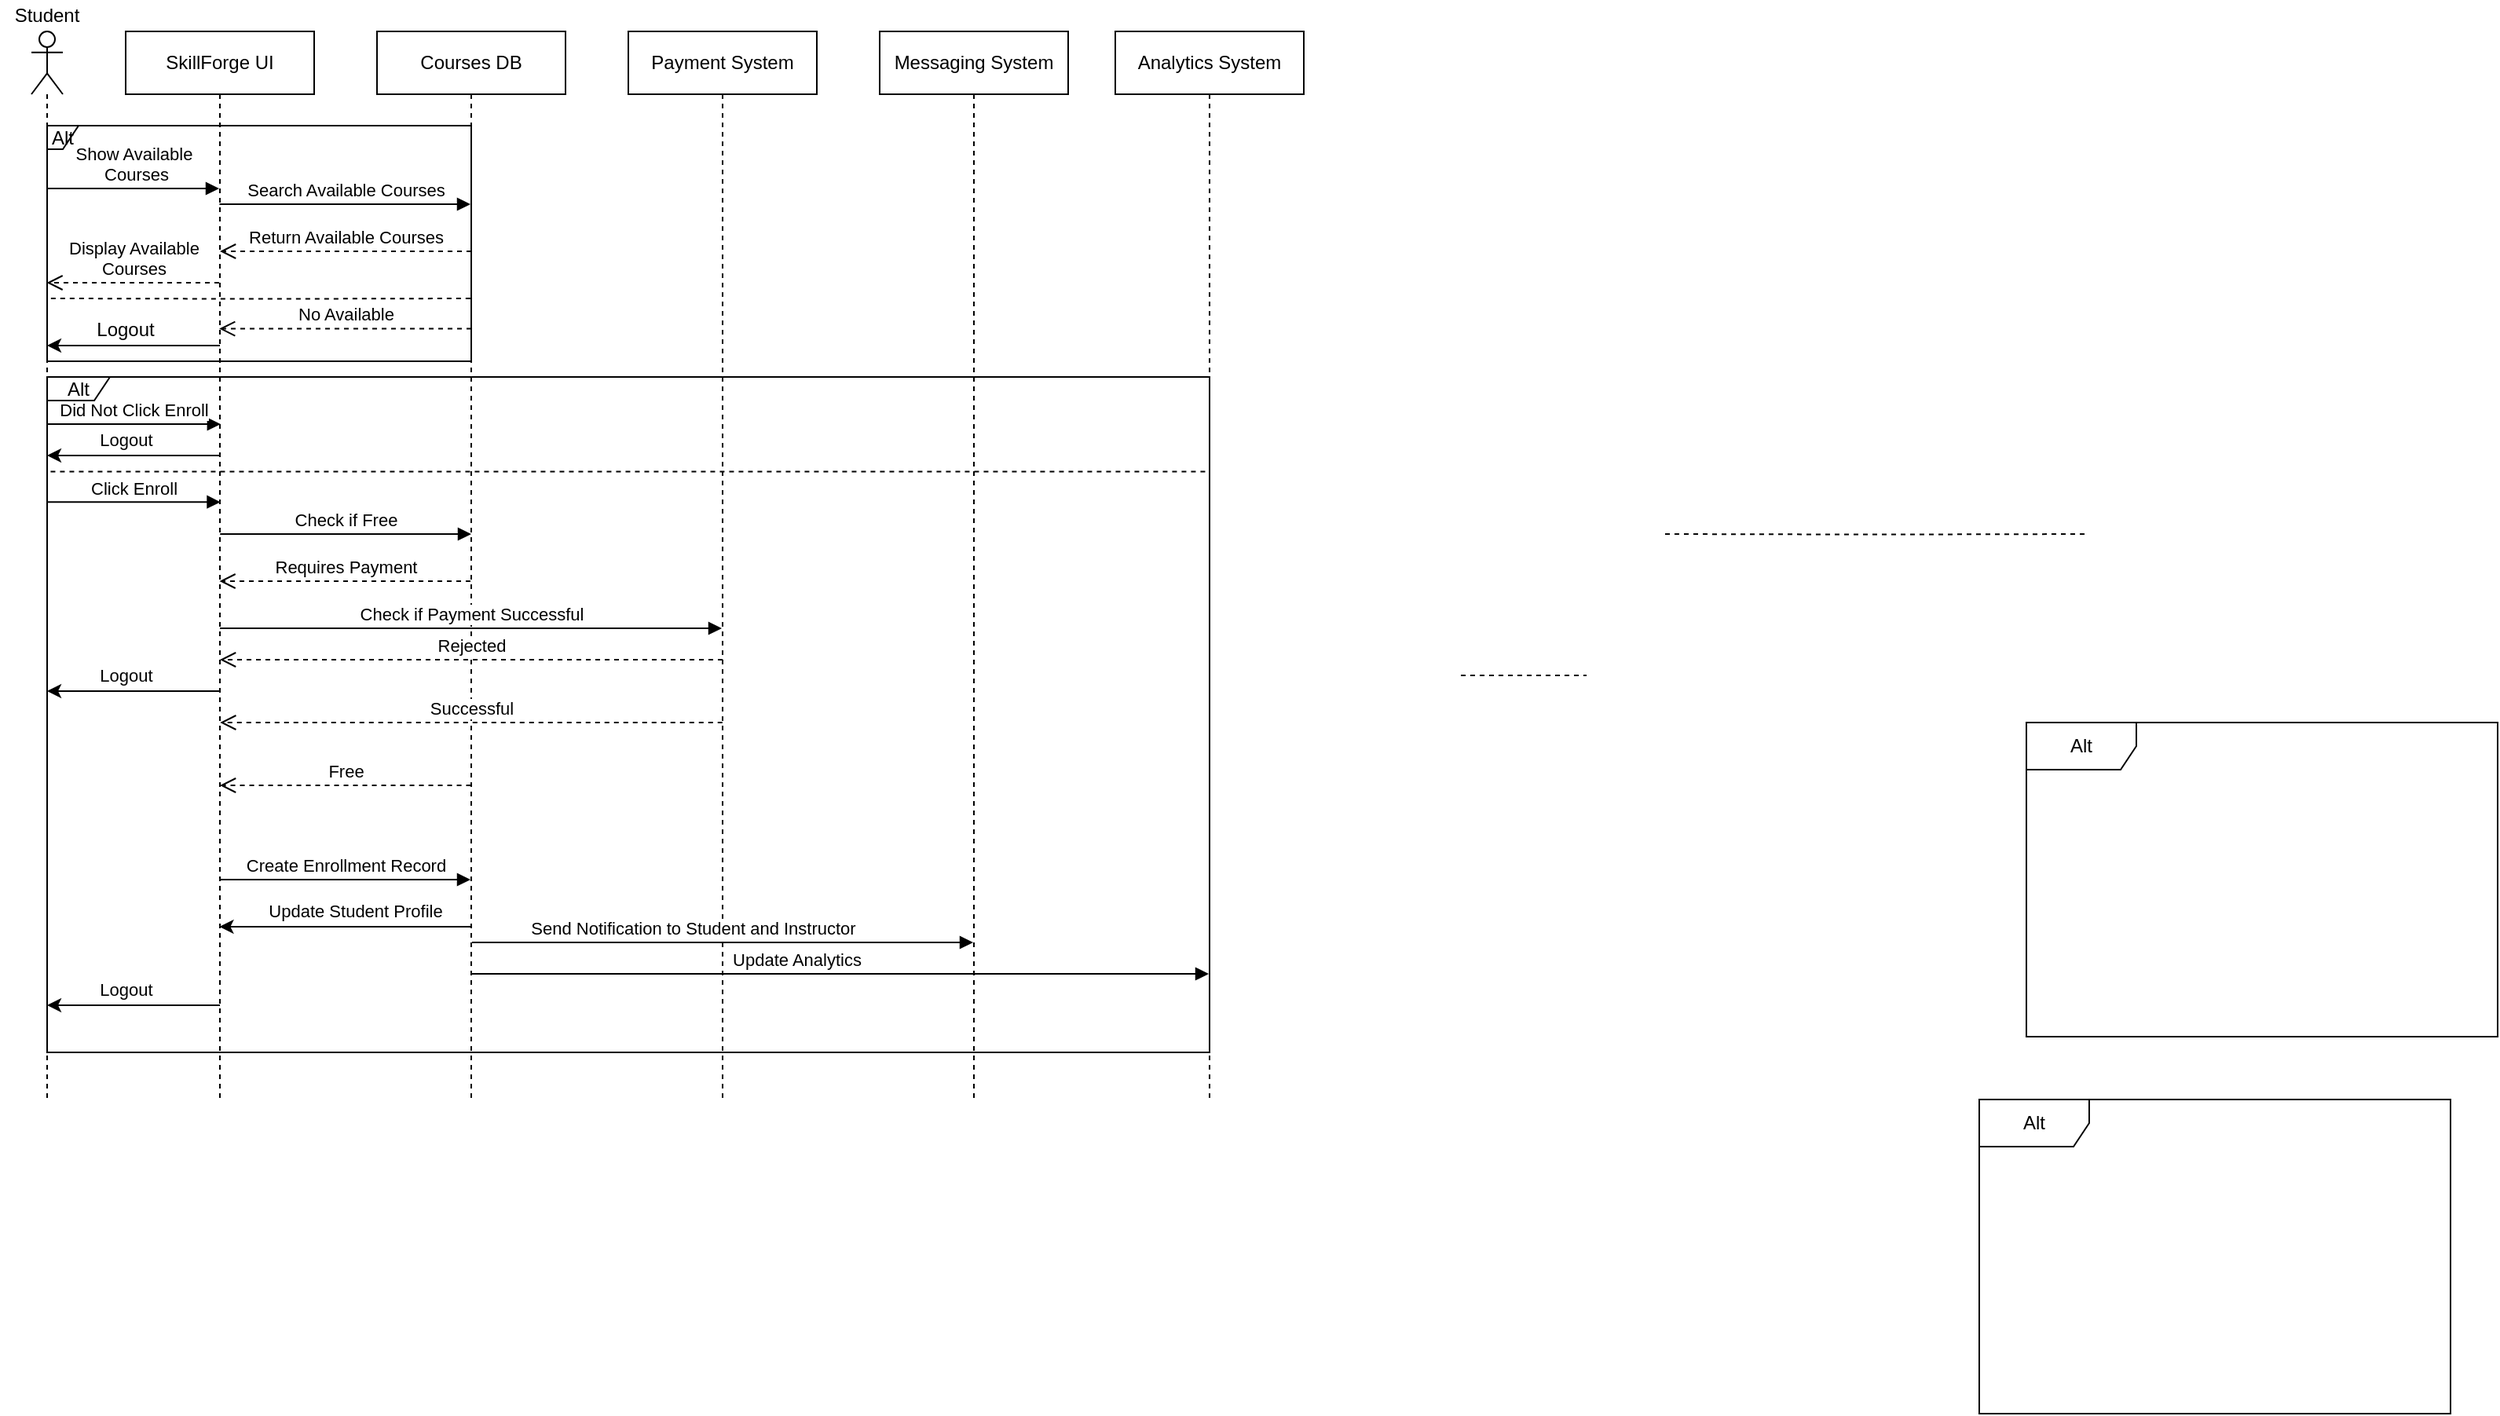 <mxfile version="28.2.8">
  <diagram name="Page-1" id="lF81oiY1hW8vtEZ666zX">
    <mxGraphModel dx="1561" dy="803" grid="1" gridSize="10" guides="1" tooltips="1" connect="1" arrows="1" fold="1" page="1" pageScale="1" pageWidth="850" pageHeight="1100" math="0" shadow="0">
      <root>
        <mxCell id="0" />
        <mxCell id="1" parent="0" />
        <mxCell id="_FFkfSNyMcupRzHrC7Rn-21" value="SkillForge UI" style="shape=umlLifeline;perimeter=lifelinePerimeter;whiteSpace=wrap;html=1;container=1;dropTarget=0;collapsible=0;recursiveResize=0;outlineConnect=0;portConstraint=eastwest;newEdgeStyle={&quot;curved&quot;:0,&quot;rounded&quot;:0};" vertex="1" parent="1">
          <mxGeometry x="160" y="80" width="120" height="680" as="geometry" />
        </mxCell>
        <mxCell id="_FFkfSNyMcupRzHrC7Rn-22" value="" style="shape=umlLifeline;perimeter=lifelinePerimeter;whiteSpace=wrap;html=1;container=1;dropTarget=0;collapsible=0;recursiveResize=0;outlineConnect=0;portConstraint=eastwest;newEdgeStyle={&quot;curved&quot;:0,&quot;rounded&quot;:0};participant=umlActor;" vertex="1" parent="1">
          <mxGeometry x="100" y="80" width="20" height="680" as="geometry" />
        </mxCell>
        <mxCell id="_FFkfSNyMcupRzHrC7Rn-23" value="Courses DB" style="shape=umlLifeline;perimeter=lifelinePerimeter;whiteSpace=wrap;html=1;container=1;dropTarget=0;collapsible=0;recursiveResize=0;outlineConnect=0;portConstraint=eastwest;newEdgeStyle={&quot;curved&quot;:0,&quot;rounded&quot;:0};" vertex="1" parent="1">
          <mxGeometry x="320" y="80" width="120" height="680" as="geometry" />
        </mxCell>
        <mxCell id="_FFkfSNyMcupRzHrC7Rn-24" value="Payment System" style="shape=umlLifeline;perimeter=lifelinePerimeter;whiteSpace=wrap;html=1;container=1;dropTarget=0;collapsible=0;recursiveResize=0;outlineConnect=0;portConstraint=eastwest;newEdgeStyle={&quot;curved&quot;:0,&quot;rounded&quot;:0};" vertex="1" parent="1">
          <mxGeometry x="480" y="80" width="120" height="680" as="geometry" />
        </mxCell>
        <mxCell id="_FFkfSNyMcupRzHrC7Rn-25" value="Messaging System" style="shape=umlLifeline;perimeter=lifelinePerimeter;whiteSpace=wrap;html=1;container=1;dropTarget=0;collapsible=0;recursiveResize=0;outlineConnect=0;portConstraint=eastwest;newEdgeStyle={&quot;curved&quot;:0,&quot;rounded&quot;:0};" vertex="1" parent="1">
          <mxGeometry x="640" y="80" width="120" height="680" as="geometry" />
        </mxCell>
        <mxCell id="_FFkfSNyMcupRzHrC7Rn-26" value="Analytics System" style="shape=umlLifeline;perimeter=lifelinePerimeter;whiteSpace=wrap;html=1;container=1;dropTarget=0;collapsible=0;recursiveResize=0;outlineConnect=0;portConstraint=eastwest;newEdgeStyle={&quot;curved&quot;:0,&quot;rounded&quot;:0};" vertex="1" parent="1">
          <mxGeometry x="790" y="80" width="120" height="680" as="geometry" />
        </mxCell>
        <mxCell id="_FFkfSNyMcupRzHrC7Rn-27" value="Return Available Courses" style="html=1;verticalAlign=bottom;endArrow=open;dashed=1;endSize=8;curved=0;rounded=0;" edge="1" parent="1" target="_FFkfSNyMcupRzHrC7Rn-21">
          <mxGeometry relative="1" as="geometry">
            <mxPoint x="380" y="220" as="sourcePoint" />
            <mxPoint x="300" y="220" as="targetPoint" />
          </mxGeometry>
        </mxCell>
        <mxCell id="_FFkfSNyMcupRzHrC7Rn-28" value="Check if Payment Successful" style="html=1;verticalAlign=bottom;endArrow=block;curved=0;rounded=0;" edge="1" parent="1" target="_FFkfSNyMcupRzHrC7Rn-24">
          <mxGeometry width="80" relative="1" as="geometry">
            <mxPoint x="220" y="460" as="sourcePoint" />
            <mxPoint x="300" y="460" as="targetPoint" />
          </mxGeometry>
        </mxCell>
        <mxCell id="_FFkfSNyMcupRzHrC7Rn-29" value="Show Available&lt;div&gt;&amp;nbsp;Courses&lt;/div&gt;" style="html=1;verticalAlign=bottom;endArrow=block;curved=0;rounded=0;" edge="1" parent="1" source="_FFkfSNyMcupRzHrC7Rn-22" target="_FFkfSNyMcupRzHrC7Rn-21">
          <mxGeometry width="80" relative="1" as="geometry">
            <mxPoint x="130" y="160" as="sourcePoint" />
            <mxPoint x="210" y="160" as="targetPoint" />
            <Array as="points">
              <mxPoint x="170" y="180" />
            </Array>
          </mxGeometry>
        </mxCell>
        <mxCell id="_FFkfSNyMcupRzHrC7Rn-30" value="Search Available Courses" style="html=1;verticalAlign=bottom;endArrow=block;curved=0;rounded=0;" edge="1" parent="1" target="_FFkfSNyMcupRzHrC7Rn-23">
          <mxGeometry width="80" relative="1" as="geometry">
            <mxPoint x="219.731" y="190" as="sourcePoint" />
            <mxPoint x="370" y="190" as="targetPoint" />
          </mxGeometry>
        </mxCell>
        <mxCell id="_FFkfSNyMcupRzHrC7Rn-32" value="Display Available&lt;div&gt;Courses&lt;/div&gt;" style="html=1;verticalAlign=bottom;endArrow=open;dashed=1;endSize=8;curved=0;rounded=0;" edge="1" parent="1">
          <mxGeometry relative="1" as="geometry">
            <mxPoint x="219.5" y="240" as="sourcePoint" />
            <mxPoint x="109.731" y="240" as="targetPoint" />
          </mxGeometry>
        </mxCell>
        <mxCell id="_FFkfSNyMcupRzHrC7Rn-33" value="Click Enroll" style="html=1;verticalAlign=bottom;endArrow=block;curved=0;rounded=0;" edge="1" parent="1">
          <mxGeometry width="80" relative="1" as="geometry">
            <mxPoint x="110.001" y="379.62" as="sourcePoint" />
            <mxPoint x="220.27" y="379.62" as="targetPoint" />
            <Array as="points">
              <mxPoint x="140.27" y="379.62" />
              <mxPoint x="170.27" y="379.62" />
            </Array>
          </mxGeometry>
        </mxCell>
        <mxCell id="_FFkfSNyMcupRzHrC7Rn-34" value="No Available" style="html=1;verticalAlign=bottom;endArrow=open;dashed=1;endSize=8;curved=0;rounded=0;" edge="1" parent="1">
          <mxGeometry relative="1" as="geometry">
            <mxPoint x="380" y="269.29" as="sourcePoint" />
            <mxPoint x="219.571" y="269.29" as="targetPoint" />
            <Array as="points">
              <mxPoint x="280.5" y="269.29" />
            </Array>
          </mxGeometry>
        </mxCell>
        <mxCell id="_FFkfSNyMcupRzHrC7Rn-37" value="" style="endArrow=classic;html=1;rounded=0;" edge="1" parent="1" target="_FFkfSNyMcupRzHrC7Rn-22">
          <mxGeometry width="50" height="50" relative="1" as="geometry">
            <mxPoint x="220" y="280" as="sourcePoint" />
            <mxPoint x="120" y="280" as="targetPoint" />
          </mxGeometry>
        </mxCell>
        <mxCell id="_FFkfSNyMcupRzHrC7Rn-38" value="Logout" style="text;html=1;whiteSpace=wrap;strokeColor=none;fillColor=none;align=center;verticalAlign=middle;rounded=0;" vertex="1" parent="1">
          <mxGeometry x="130" y="260" width="60" height="20" as="geometry" />
        </mxCell>
        <mxCell id="_FFkfSNyMcupRzHrC7Rn-39" value="Check if Free" style="html=1;verticalAlign=bottom;endArrow=block;curved=0;rounded=0;" edge="1" parent="1">
          <mxGeometry x="-0.001" width="80" relative="1" as="geometry">
            <mxPoint x="220.111" y="400" as="sourcePoint" />
            <mxPoint x="380" y="400" as="targetPoint" />
            <Array as="points">
              <mxPoint x="330.38" y="400" />
            </Array>
            <mxPoint as="offset" />
          </mxGeometry>
        </mxCell>
        <mxCell id="_FFkfSNyMcupRzHrC7Rn-40" value="Student" style="text;html=1;whiteSpace=wrap;strokeColor=none;fillColor=none;align=center;verticalAlign=middle;rounded=0;" vertex="1" parent="1">
          <mxGeometry x="80" y="60" width="60" height="20" as="geometry" />
        </mxCell>
        <mxCell id="_FFkfSNyMcupRzHrC7Rn-43" value="Did Not Click Enroll" style="html=1;verticalAlign=bottom;endArrow=block;curved=0;rounded=0;" edge="1" parent="1">
          <mxGeometry width="80" relative="1" as="geometry">
            <mxPoint x="110.001" y="330" as="sourcePoint" />
            <mxPoint x="220.43" y="330" as="targetPoint" />
            <Array as="points">
              <mxPoint x="184.14" y="330" />
            </Array>
          </mxGeometry>
        </mxCell>
        <mxCell id="_FFkfSNyMcupRzHrC7Rn-44" value="" style="endArrow=classic;html=1;rounded=0;" edge="1" parent="1">
          <mxGeometry width="50" height="50" relative="1" as="geometry">
            <mxPoint x="220" y="350" as="sourcePoint" />
            <mxPoint x="110" y="350" as="targetPoint" />
          </mxGeometry>
        </mxCell>
        <mxCell id="_FFkfSNyMcupRzHrC7Rn-45" value="Logout" style="edgeLabel;html=1;align=center;verticalAlign=middle;resizable=0;points=[];" vertex="1" connectable="0" parent="_FFkfSNyMcupRzHrC7Rn-44">
          <mxGeometry x="0.473" relative="1" as="geometry">
            <mxPoint x="21" y="-10" as="offset" />
          </mxGeometry>
        </mxCell>
        <mxCell id="_FFkfSNyMcupRzHrC7Rn-46" value="Requires Payment" style="html=1;verticalAlign=bottom;endArrow=open;dashed=1;endSize=8;curved=0;rounded=0;" edge="1" parent="1">
          <mxGeometry relative="1" as="geometry">
            <mxPoint x="379.5" y="430.0" as="sourcePoint" />
            <mxPoint x="219.731" y="430.0" as="targetPoint" />
          </mxGeometry>
        </mxCell>
        <mxCell id="_FFkfSNyMcupRzHrC7Rn-47" value="Free" style="html=1;verticalAlign=bottom;endArrow=open;dashed=1;endSize=8;curved=0;rounded=0;" edge="1" parent="1">
          <mxGeometry relative="1" as="geometry">
            <mxPoint x="379.77" y="560.0" as="sourcePoint" />
            <mxPoint x="220.001" y="560.0" as="targetPoint" />
          </mxGeometry>
        </mxCell>
        <mxCell id="_FFkfSNyMcupRzHrC7Rn-48" value="Successful" style="html=1;verticalAlign=bottom;endArrow=open;dashed=1;endSize=8;curved=0;rounded=0;" edge="1" parent="1">
          <mxGeometry relative="1" as="geometry">
            <mxPoint x="539.88" y="520.0" as="sourcePoint" />
            <mxPoint x="220.111" y="520.0" as="targetPoint" />
          </mxGeometry>
        </mxCell>
        <mxCell id="_FFkfSNyMcupRzHrC7Rn-49" value="Rejected" style="html=1;verticalAlign=bottom;endArrow=open;dashed=1;endSize=8;curved=0;rounded=0;" edge="1" parent="1" target="_FFkfSNyMcupRzHrC7Rn-21">
          <mxGeometry relative="1" as="geometry">
            <mxPoint x="540" y="480" as="sourcePoint" />
            <mxPoint x="480" y="480" as="targetPoint" />
          </mxGeometry>
        </mxCell>
        <mxCell id="_FFkfSNyMcupRzHrC7Rn-50" value="" style="endArrow=classic;html=1;rounded=0;" edge="1" parent="1">
          <mxGeometry width="50" height="50" relative="1" as="geometry">
            <mxPoint x="220" y="500" as="sourcePoint" />
            <mxPoint x="110" y="500" as="targetPoint" />
          </mxGeometry>
        </mxCell>
        <mxCell id="_FFkfSNyMcupRzHrC7Rn-51" value="Logout" style="edgeLabel;html=1;align=center;verticalAlign=middle;resizable=0;points=[];" vertex="1" connectable="0" parent="_FFkfSNyMcupRzHrC7Rn-50">
          <mxGeometry x="0.473" relative="1" as="geometry">
            <mxPoint x="21" y="-10" as="offset" />
          </mxGeometry>
        </mxCell>
        <mxCell id="_FFkfSNyMcupRzHrC7Rn-55" value="Create Enrollment Record" style="html=1;verticalAlign=bottom;endArrow=block;curved=0;rounded=0;" edge="1" parent="1">
          <mxGeometry width="80" relative="1" as="geometry">
            <mxPoint x="220.001" y="620" as="sourcePoint" />
            <mxPoint x="379.5" y="620" as="targetPoint" />
          </mxGeometry>
        </mxCell>
        <mxCell id="_FFkfSNyMcupRzHrC7Rn-57" value="" style="endArrow=classic;html=1;rounded=0;" edge="1" parent="1">
          <mxGeometry width="50" height="50" relative="1" as="geometry">
            <mxPoint x="379.5" y="650.0" as="sourcePoint" />
            <mxPoint x="219.731" y="650.0" as="targetPoint" />
          </mxGeometry>
        </mxCell>
        <mxCell id="_FFkfSNyMcupRzHrC7Rn-58" value="Update Student Profile" style="edgeLabel;html=1;align=center;verticalAlign=middle;resizable=0;points=[];" vertex="1" connectable="0" parent="_FFkfSNyMcupRzHrC7Rn-57">
          <mxGeometry x="-0.077" y="1" relative="1" as="geometry">
            <mxPoint y="-11" as="offset" />
          </mxGeometry>
        </mxCell>
        <mxCell id="_FFkfSNyMcupRzHrC7Rn-65" value="Send Notification to Student and Instructor" style="html=1;verticalAlign=bottom;endArrow=block;curved=0;rounded=0;" edge="1" parent="1">
          <mxGeometry x="-0.122" width="80" relative="1" as="geometry">
            <mxPoint x="380.5" y="660" as="sourcePoint" />
            <mxPoint x="699.5" y="660" as="targetPoint" />
            <mxPoint as="offset" />
          </mxGeometry>
        </mxCell>
        <mxCell id="_FFkfSNyMcupRzHrC7Rn-66" value="Update Analytics" style="html=1;verticalAlign=bottom;endArrow=block;curved=0;rounded=0;" edge="1" parent="1" target="_FFkfSNyMcupRzHrC7Rn-26">
          <mxGeometry x="-0.122" width="80" relative="1" as="geometry">
            <mxPoint x="380.5" y="680" as="sourcePoint" />
            <mxPoint x="699.5" y="680" as="targetPoint" />
            <mxPoint as="offset" />
          </mxGeometry>
        </mxCell>
        <mxCell id="_FFkfSNyMcupRzHrC7Rn-67" value="" style="endArrow=classic;html=1;rounded=0;" edge="1" parent="1">
          <mxGeometry width="50" height="50" relative="1" as="geometry">
            <mxPoint x="220" y="700" as="sourcePoint" />
            <mxPoint x="110" y="700" as="targetPoint" />
          </mxGeometry>
        </mxCell>
        <mxCell id="_FFkfSNyMcupRzHrC7Rn-68" value="Logout" style="edgeLabel;html=1;align=center;verticalAlign=middle;resizable=0;points=[];" vertex="1" connectable="0" parent="_FFkfSNyMcupRzHrC7Rn-67">
          <mxGeometry x="0.473" relative="1" as="geometry">
            <mxPoint x="21" y="-10" as="offset" />
          </mxGeometry>
        </mxCell>
        <mxCell id="_FFkfSNyMcupRzHrC7Rn-70" value="Alt" style="shape=umlFrame;whiteSpace=wrap;html=1;pointerEvents=0;width=20;height=15;" vertex="1" parent="1">
          <mxGeometry x="110" y="140" width="270" height="150" as="geometry" />
        </mxCell>
        <mxCell id="_FFkfSNyMcupRzHrC7Rn-71" value="Alt" style="shape=umlFrame;whiteSpace=wrap;html=1;pointerEvents=0;width=40;height=15;" vertex="1" parent="1">
          <mxGeometry x="110" y="300" width="740" height="430" as="geometry" />
        </mxCell>
        <mxCell id="_FFkfSNyMcupRzHrC7Rn-72" value="Alt" style="shape=umlFrame;whiteSpace=wrap;html=1;pointerEvents=0;width=70;height=30;" vertex="1" parent="1">
          <mxGeometry x="1340" y="760" width="300" height="200" as="geometry" />
        </mxCell>
        <mxCell id="_FFkfSNyMcupRzHrC7Rn-75" value="" style="endArrow=none;dashed=1;html=1;rounded=0;" edge="1" parent="1">
          <mxGeometry width="50" height="50" relative="1" as="geometry">
            <mxPoint x="1010" y="490" as="sourcePoint" />
            <mxPoint x="1090" y="490" as="targetPoint" />
          </mxGeometry>
        </mxCell>
        <mxCell id="_FFkfSNyMcupRzHrC7Rn-76" value="" style="endArrow=none;dashed=1;html=1;rounded=0;entryX=0.997;entryY=0.14;entryDx=0;entryDy=0;entryPerimeter=0;exitX=0.003;exitY=0.14;exitDx=0;exitDy=0;exitPerimeter=0;" edge="1" parent="1" source="_FFkfSNyMcupRzHrC7Rn-71" target="_FFkfSNyMcupRzHrC7Rn-71">
          <mxGeometry width="50" height="50" relative="1" as="geometry">
            <mxPoint x="130" y="360" as="sourcePoint" />
            <mxPoint x="846" y="362" as="targetPoint" />
            <Array as="points">
              <mxPoint x="546.76" y="360.3" />
            </Array>
          </mxGeometry>
        </mxCell>
        <mxCell id="_FFkfSNyMcupRzHrC7Rn-77" value="" style="endArrow=none;dashed=1;html=1;rounded=0;entryX=1.003;entryY=0.698;entryDx=0;entryDy=0;entryPerimeter=0;" edge="1" parent="1">
          <mxGeometry width="50" height="50" relative="1" as="geometry">
            <mxPoint x="1140" y="400.0" as="sourcePoint" />
            <mxPoint x="1407.57" y="400" as="targetPoint" />
            <Array as="points">
              <mxPoint x="1276.76" y="400.3" />
            </Array>
          </mxGeometry>
        </mxCell>
        <mxCell id="_FFkfSNyMcupRzHrC7Rn-78" value="" style="endArrow=none;dashed=1;html=1;rounded=0;entryX=1.003;entryY=0.698;entryDx=0;entryDy=0;entryPerimeter=0;" edge="1" parent="1">
          <mxGeometry width="50" height="50" relative="1" as="geometry">
            <mxPoint x="112.43" y="250.0" as="sourcePoint" />
            <mxPoint x="380.0" y="250" as="targetPoint" />
            <Array as="points">
              <mxPoint x="249.19" y="250.3" />
            </Array>
          </mxGeometry>
        </mxCell>
        <mxCell id="_FFkfSNyMcupRzHrC7Rn-79" value="Alt" style="shape=umlFrame;whiteSpace=wrap;html=1;pointerEvents=0;width=70;height=30;" vertex="1" parent="1">
          <mxGeometry x="1370" y="520" width="300" height="200" as="geometry" />
        </mxCell>
      </root>
    </mxGraphModel>
  </diagram>
</mxfile>

